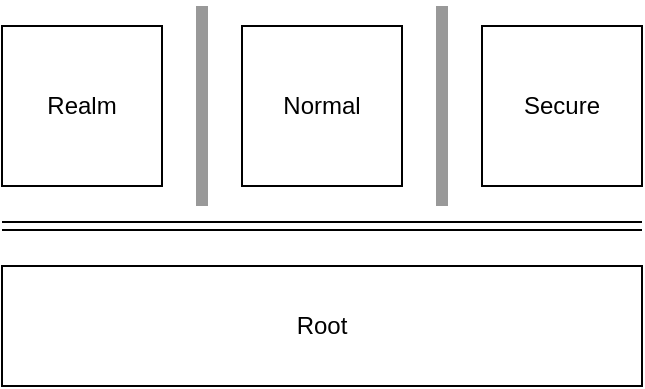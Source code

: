 <mxfile version="17.1.2" type="github">
  <diagram id="3Oa2FU6WdSEPwMQpqXgP" name="Page-1">
    <mxGraphModel dx="1368" dy="941" grid="1" gridSize="10" guides="1" tooltips="1" connect="1" arrows="1" fold="1" page="1" pageScale="1" pageWidth="827" pageHeight="1169" math="0" shadow="0">
      <root>
        <mxCell id="0" />
        <mxCell id="1" parent="0" />
        <mxCell id="fmlWuSDahcp04wz7pV5J-1" value="Realm" style="whiteSpace=wrap;html=1;aspect=fixed;" vertex="1" parent="1">
          <mxGeometry x="40" y="240" width="80" height="80" as="geometry" />
        </mxCell>
        <mxCell id="fmlWuSDahcp04wz7pV5J-2" value="Normal" style="whiteSpace=wrap;html=1;aspect=fixed;" vertex="1" parent="1">
          <mxGeometry x="160" y="240" width="80" height="80" as="geometry" />
        </mxCell>
        <mxCell id="fmlWuSDahcp04wz7pV5J-3" value="Secure" style="whiteSpace=wrap;html=1;aspect=fixed;" vertex="1" parent="1">
          <mxGeometry x="280" y="240" width="80" height="80" as="geometry" />
        </mxCell>
        <mxCell id="fmlWuSDahcp04wz7pV5J-4" value="Root" style="rounded=0;whiteSpace=wrap;html=1;" vertex="1" parent="1">
          <mxGeometry x="40" y="360" width="320" height="60" as="geometry" />
        </mxCell>
        <mxCell id="fmlWuSDahcp04wz7pV5J-8" value="" style="endArrow=none;html=1;rounded=0;shape=link;strokeColor=#000000;shadow=0;sketch=0;fillColor=#e51400;" edge="1" parent="1">
          <mxGeometry width="50" height="50" relative="1" as="geometry">
            <mxPoint x="40" y="340" as="sourcePoint" />
            <mxPoint x="360" y="340" as="targetPoint" />
          </mxGeometry>
        </mxCell>
        <mxCell id="fmlWuSDahcp04wz7pV5J-11" value="" style="verticalLabelPosition=bottom;shadow=0;dashed=0;align=center;html=1;verticalAlign=top;strokeWidth=6;shape=mxgraph.mockup.markup.line;strokeColor=#999999;rotation=-90;" vertex="1" parent="1">
          <mxGeometry x="90" y="270" width="100" height="20" as="geometry" />
        </mxCell>
        <mxCell id="fmlWuSDahcp04wz7pV5J-12" value="" style="verticalLabelPosition=bottom;shadow=0;dashed=0;align=center;html=1;verticalAlign=top;strokeWidth=6;shape=mxgraph.mockup.markup.line;strokeColor=#999999;rotation=-90;" vertex="1" parent="1">
          <mxGeometry x="210" y="270" width="100" height="20" as="geometry" />
        </mxCell>
      </root>
    </mxGraphModel>
  </diagram>
</mxfile>
